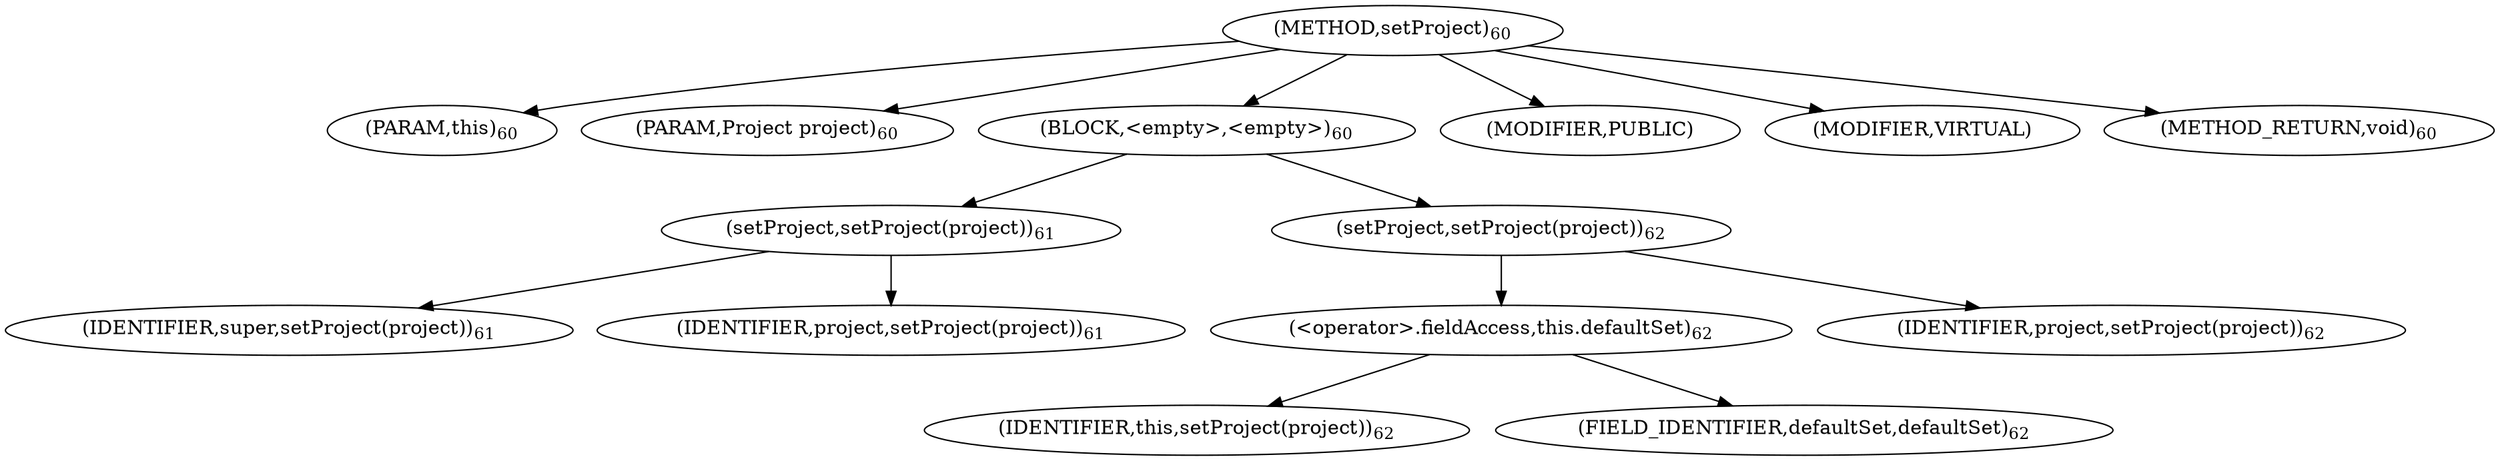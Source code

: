 digraph "setProject" {  
"93" [label = <(METHOD,setProject)<SUB>60</SUB>> ]
"94" [label = <(PARAM,this)<SUB>60</SUB>> ]
"95" [label = <(PARAM,Project project)<SUB>60</SUB>> ]
"96" [label = <(BLOCK,&lt;empty&gt;,&lt;empty&gt;)<SUB>60</SUB>> ]
"97" [label = <(setProject,setProject(project))<SUB>61</SUB>> ]
"98" [label = <(IDENTIFIER,super,setProject(project))<SUB>61</SUB>> ]
"99" [label = <(IDENTIFIER,project,setProject(project))<SUB>61</SUB>> ]
"100" [label = <(setProject,setProject(project))<SUB>62</SUB>> ]
"101" [label = <(&lt;operator&gt;.fieldAccess,this.defaultSet)<SUB>62</SUB>> ]
"102" [label = <(IDENTIFIER,this,setProject(project))<SUB>62</SUB>> ]
"103" [label = <(FIELD_IDENTIFIER,defaultSet,defaultSet)<SUB>62</SUB>> ]
"104" [label = <(IDENTIFIER,project,setProject(project))<SUB>62</SUB>> ]
"105" [label = <(MODIFIER,PUBLIC)> ]
"106" [label = <(MODIFIER,VIRTUAL)> ]
"107" [label = <(METHOD_RETURN,void)<SUB>60</SUB>> ]
  "93" -> "94" 
  "93" -> "95" 
  "93" -> "96" 
  "93" -> "105" 
  "93" -> "106" 
  "93" -> "107" 
  "96" -> "97" 
  "96" -> "100" 
  "97" -> "98" 
  "97" -> "99" 
  "100" -> "101" 
  "100" -> "104" 
  "101" -> "102" 
  "101" -> "103" 
}
